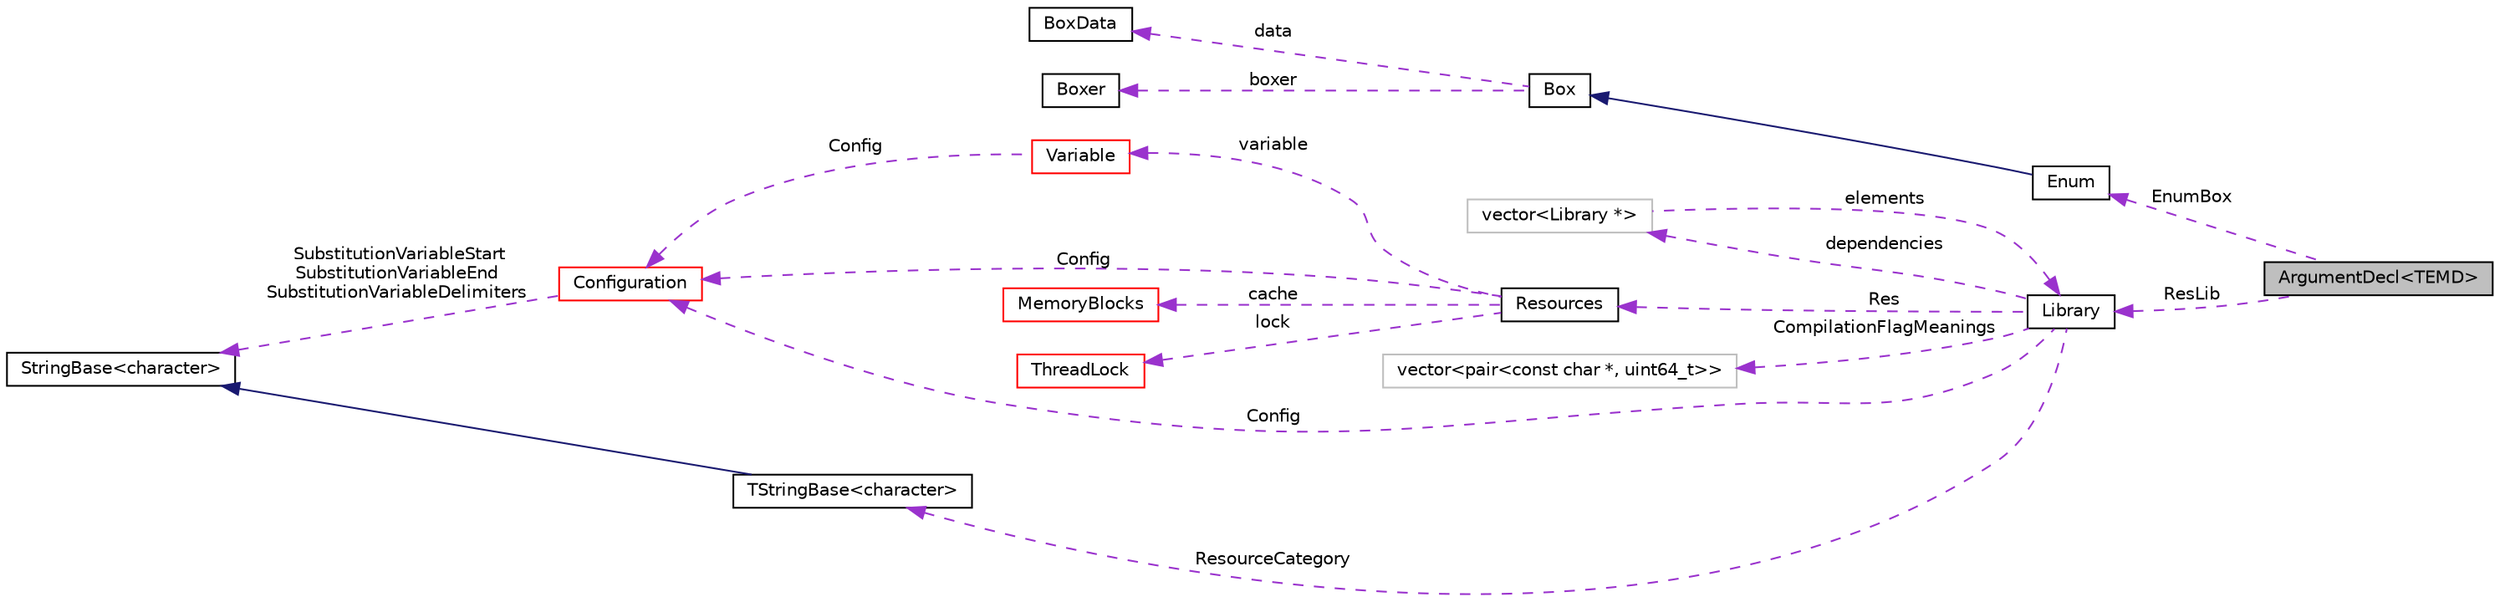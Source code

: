 digraph "ArgumentDecl&lt;TEMD&gt;"
{
  edge [fontname="Helvetica",fontsize="10",labelfontname="Helvetica",labelfontsize="10"];
  node [fontname="Helvetica",fontsize="10",shape=record];
  rankdir="LR";
  Node35 [label="vector\<Library *\>",height=0.2,width=0.4,color="grey75", fillcolor="white", style="filled"];
  Node36 [label="vector\<pair\<const char *, uint64_t\>\>",height=0.2,width=0.4,color="grey75", fillcolor="white", style="filled"];
  Node1 [label="ArgumentDecl\<TEMD\>",height=0.2,width=0.4,color="black", fillcolor="grey75", style="filled", fontcolor="black"];
  Node3 [label="TStringBase\<character\>",height=0.2,width=0.4,color="black", fillcolor="white", style="filled",URL="$classaworx_1_1lib_1_1strings_1_1TStringBase.html"];
  Node4 [label="StringBase\<character\>",height=0.2,width=0.4,color="black", fillcolor="white", style="filled",URL="$classaworx_1_1lib_1_1strings_1_1StringBase.html"];
  Node2 -> Node1 [dir="back",color="darkorchid3",fontsize="10",style="dashed",label=" ResLib" ,fontname="Helvetica"];
  Node2 -> Node35 [dir="back",color="darkorchid3",fontsize="10",style="dashed",label=" elements" ,fontname="Helvetica"];
  Node3 -> Node2 [dir="back",color="darkorchid3",fontsize="10",style="dashed",label=" ResourceCategory" ,fontname="Helvetica"];
  Node4 -> Node3 [dir="back",color="midnightblue",fontsize="10",style="solid",fontname="Helvetica"];
  Node4 -> Node17 [dir="back",color="darkorchid3",fontsize="10",style="dashed",label=" SubstitutionVariableStart\nSubstitutionVariableEnd\nSubstitutionVariableDelimiters" ,fontname="Helvetica"];
  Node5 -> Node2 [dir="back",color="darkorchid3",fontsize="10",style="dashed",label=" Res" ,fontname="Helvetica"];
  Node6 -> Node5 [dir="back",color="darkorchid3",fontsize="10",style="dashed",label=" cache" ,fontname="Helvetica"];
  Node9 -> Node5 [dir="back",color="darkorchid3",fontsize="10",style="dashed",label=" variable" ,fontname="Helvetica"];
  Node17 -> Node2 [dir="back",color="darkorchid3",fontsize="10",style="dashed",label=" Config" ,fontname="Helvetica"];
  Node17 -> Node5 [dir="back",color="darkorchid3",fontsize="10",style="dashed",label=" Config" ,fontname="Helvetica"];
  Node17 -> Node9 [dir="back",color="darkorchid3",fontsize="10",style="dashed",label=" Config" ,fontname="Helvetica"];
  Node19 -> Node5 [dir="back",color="darkorchid3",fontsize="10",style="dashed",label=" lock" ,fontname="Helvetica"];
  Node35 -> Node2 [dir="back",color="darkorchid3",fontsize="10",style="dashed",label=" dependencies" ,fontname="Helvetica"];
  Node36 -> Node2 [dir="back",color="darkorchid3",fontsize="10",style="dashed",label=" CompilationFlagMeanings" ,fontname="Helvetica"];
  Node37 -> Node1 [dir="back",color="darkorchid3",fontsize="10",style="dashed",label=" EnumBox" ,fontname="Helvetica"];
  Node38 -> Node37 [dir="back",color="midnightblue",fontsize="10",style="solid",fontname="Helvetica"];
  Node39 -> Node38 [dir="back",color="darkorchid3",fontsize="10",style="dashed",label=" data" ,fontname="Helvetica"];
  Node40 -> Node38 [dir="back",color="darkorchid3",fontsize="10",style="dashed",label=" boxer" ,fontname="Helvetica"];
  Node2 [label="Library",height=0.2,width=0.4,color="black", fillcolor="white", style="filled",URL="$classaworx_1_1lib_1_1lang_1_1Library.html"];
  Node5 [label="Resources",height=0.2,width=0.4,color="black", fillcolor="white", style="filled",URL="$classaworx_1_1lib_1_1lang_1_1Resources.html"];
  Node6 [label="MemoryBlocks",height=0.2,width=0.4,color="red", fillcolor="white", style="filled",URL="$classaworx_1_1lib_1_1util_1_1MemoryBlocks.html"];
  Node9 [label="Variable",height=0.2,width=0.4,color="red", fillcolor="white", style="filled",URL="$classaworx_1_1lib_1_1config_1_1Variable.html"];
  Node17 [label="Configuration",height=0.2,width=0.4,color="red", fillcolor="white", style="filled",URL="$classaworx_1_1lib_1_1config_1_1Configuration.html"];
  Node19 [label="ThreadLock",height=0.2,width=0.4,color="red", fillcolor="white", style="filled",URL="$classaworx_1_1lib_1_1threads_1_1ThreadLock.html"];
  Node37 [label="Enum",height=0.2,width=0.4,color="black", fillcolor="white", style="filled",URL="$structaworx_1_1lib_1_1lang_1_1Enum.html"];
  Node38 [label="Box",height=0.2,width=0.4,color="black", fillcolor="white", style="filled",URL="$classaworx_1_1lib_1_1boxing_1_1Box.html"];
  Node39 [label="BoxData",height=0.2,width=0.4,color="black", fillcolor="white", style="filled",URL="$structaworx_1_1lib_1_1boxing_1_1BoxData.html"];
  Node40 [label="Boxer",height=0.2,width=0.4,color="black", fillcolor="white", style="filled",URL="$classaworx_1_1lib_1_1boxing_1_1Boxer.html"];
}

